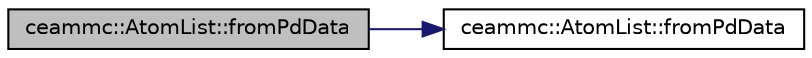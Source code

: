 digraph "ceammc::AtomList::fromPdData"
{
  edge [fontname="Helvetica",fontsize="10",labelfontname="Helvetica",labelfontsize="10"];
  node [fontname="Helvetica",fontsize="10",shape=record];
  rankdir="LR";
  Node1 [label="ceammc::AtomList::fromPdData",height=0.2,width=0.4,color="black", fillcolor="grey75", style="filled" fontcolor="black"];
  Node1 -> Node2 [color="midnightblue",fontsize="10",style="solid",fontname="Helvetica"];
  Node2 [label="ceammc::AtomList::fromPdData",height=0.2,width=0.4,color="black", fillcolor="white", style="filled",URL="$classceammc_1_1_atom_list.html#a4a2e9ce3816e03a75a7e26eaac83e6fe"];
}
